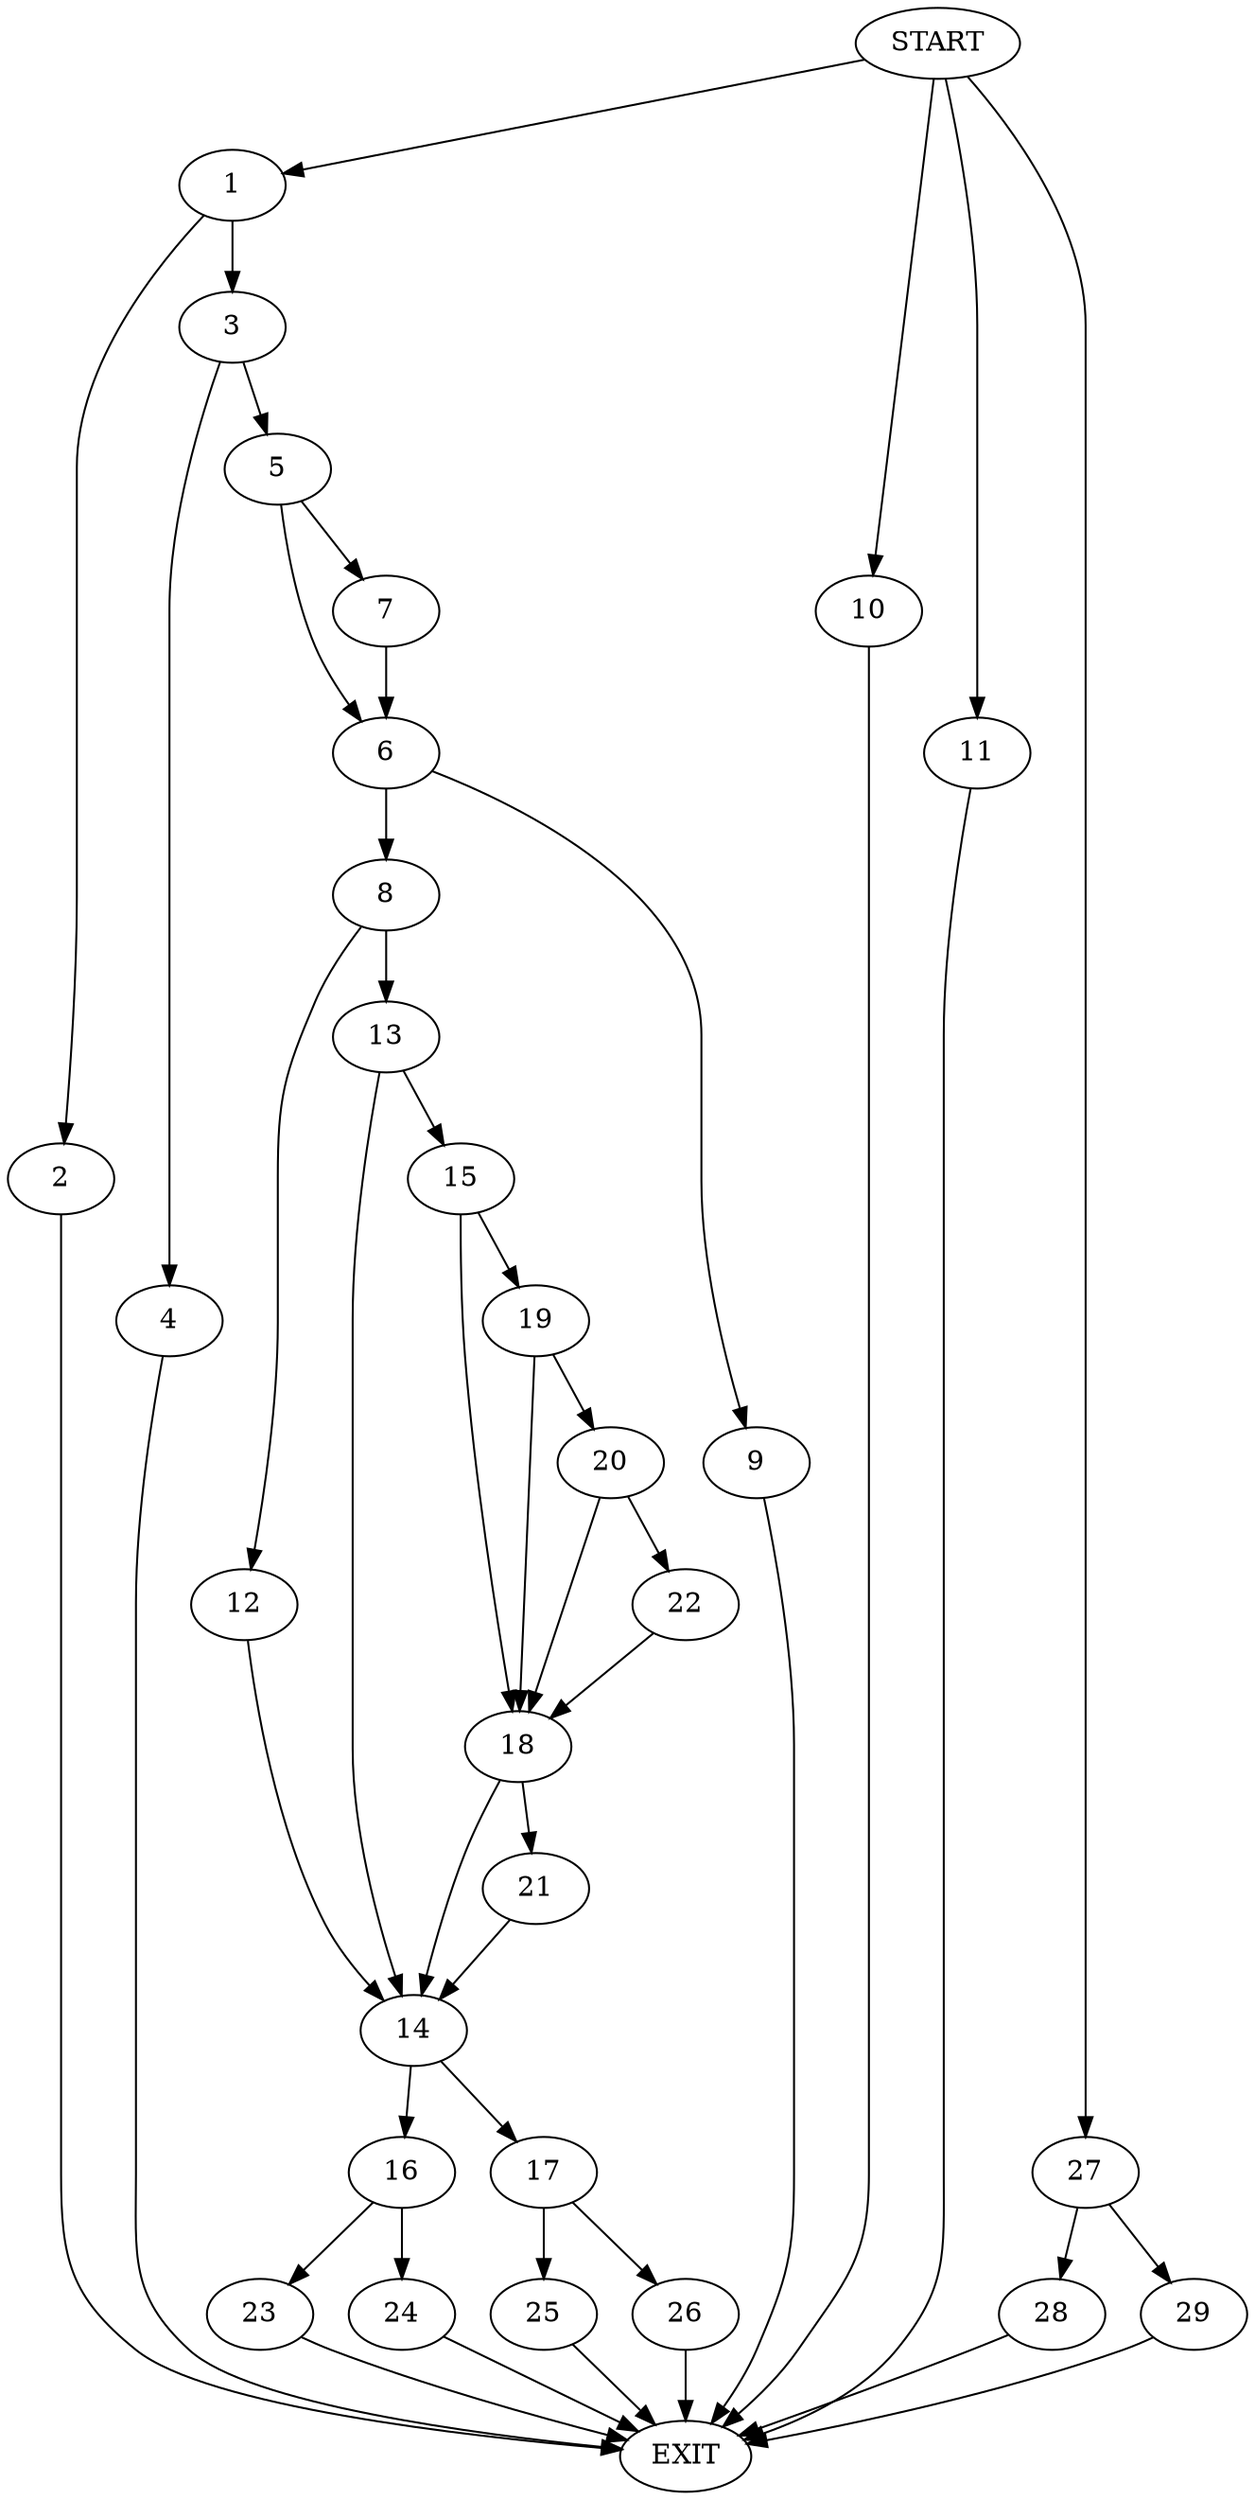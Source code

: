 digraph {
0 [label="START"]
30 [label="EXIT"]
0 -> 1
1 -> 2
1 -> 3
2 -> 30
3 -> 4
3 -> 5
5 -> 6
5 -> 7
4 -> 30
6 -> 8
6 -> 9
7 -> 6
0 -> 10
10 -> 30
0 -> 11
11 -> 30
8 -> 12
8 -> 13
9 -> 30
12 -> 14
13 -> 15
13 -> 14
14 -> 16
14 -> 17
15 -> 18
15 -> 19
19 -> 20
19 -> 18
18 -> 21
18 -> 14
20 -> 22
20 -> 18
22 -> 18
21 -> 14
16 -> 23
16 -> 24
17 -> 25
17 -> 26
23 -> 30
24 -> 30
26 -> 30
25 -> 30
0 -> 27
27 -> 28
27 -> 29
28 -> 30
29 -> 30
}
